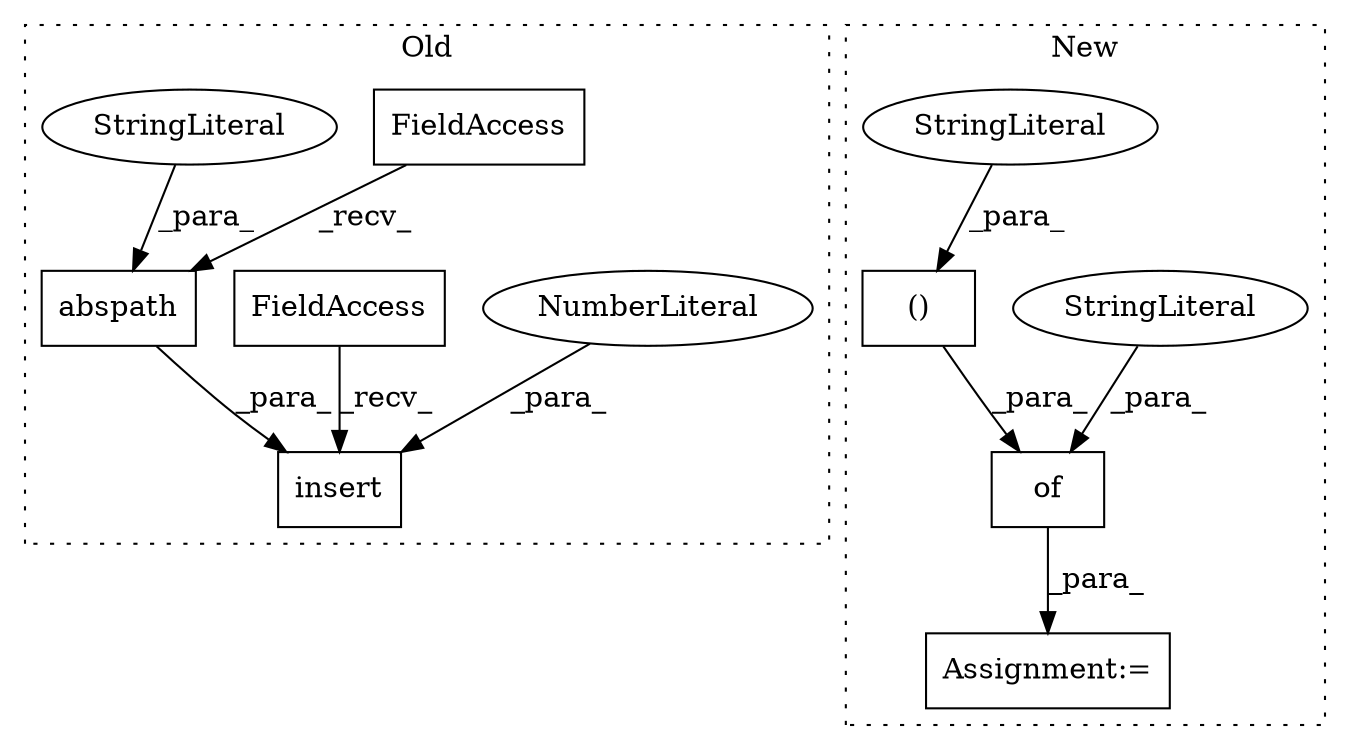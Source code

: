 digraph G {
subgraph cluster0 {
1 [label="insert" a="32" s="936,966" l="7,1" shape="box"];
3 [label="NumberLiteral" a="34" s="943" l="1" shape="ellipse"];
4 [label="FieldAccess" a="22" s="927" l="8" shape="box"];
6 [label="abspath" a="32" s="953,965" l="8,1" shape="box"];
7 [label="FieldAccess" a="22" s="945" l="7" shape="box"];
11 [label="StringLiteral" a="45" s="961" l="4" shape="ellipse"];
label = "Old";
style="dotted";
}
subgraph cluster1 {
2 [label="of" a="32" s="1903,2126" l="3,1" shape="box"];
5 [label="Assignment:=" a="7" s="1898" l="1" shape="box"];
8 [label="StringLiteral" a="45" s="1938" l="18" shape="ellipse"];
9 [label="()" a="106" s="2086" l="38" shape="box"];
10 [label="StringLiteral" a="45" s="2086" l="9" shape="ellipse"];
label = "New";
style="dotted";
}
2 -> 5 [label="_para_"];
3 -> 1 [label="_para_"];
4 -> 1 [label="_recv_"];
6 -> 1 [label="_para_"];
7 -> 6 [label="_recv_"];
8 -> 2 [label="_para_"];
9 -> 2 [label="_para_"];
10 -> 9 [label="_para_"];
11 -> 6 [label="_para_"];
}